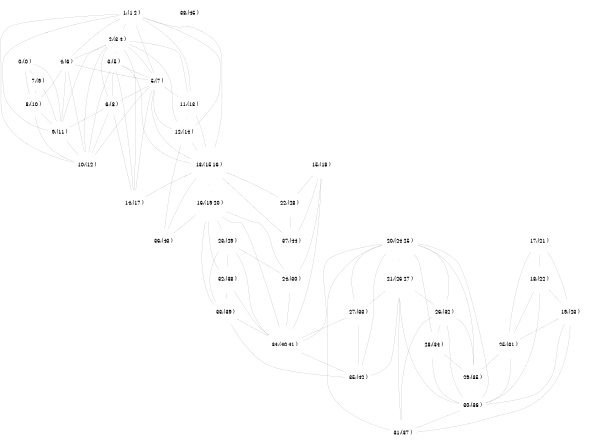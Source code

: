 graph D { 
  randir = LR
  size="4, 3"
  ratio="fill"
  edge[style="bold",fontsize=200]
  node[shape="circle",fontsize=200]
  0[shape="circle",label="0:(0 )"]
  1[shape="circle",label="1:(1 2 )"]
  2[shape="circle",label="2:(3 4 )"]
  3[shape="circle",label="3:(5 )"]
  4[shape="circle",label="4:(6 )"]
  5[shape="circle",label="5:(7 )"]
  6[shape="circle",label="6:(8 )"]
  7[shape="circle",label="7:(9 )"]
  8[shape="circle",label="8:(10 )"]
  9[shape="circle",label="9:(11 )"]
  10[shape="circle",label="10:(12 )"]
  11[shape="circle",label="11:(13 )"]
  12[shape="circle",label="12:(14 )"]
  13[shape="circle",label="13:(15 16 )"]
  14[shape="circle",label="14:(17 )"]
  15[shape="circle",label="15:(18 )"]
  16[shape="circle",label="16:(19 20 )"]
  17[shape="circle",label="17:(21 )"]
  18[shape="circle",label="18:(22 )"]
  19[shape="circle",label="19:(23 )"]
  20[shape="circle",label="20:(24 25 )"]
  21[shape="circle",label="21:(26 27 )"]
  22[shape="circle",label="22:(28 )"]
  23[shape="circle",label="23:(29 )"]
  24[shape="circle",label="24:(30 )"]
  25[shape="circle",label="25:(31 )"]
  26[shape="circle",label="26:(32 )"]
  27[shape="circle",label="27:(33 )"]
  28[shape="circle",label="28:(34 )"]
  29[shape="circle",label="29:(35 )"]
  30[shape="circle",label="30:(36 )"]
  31[shape="circle",label="31:(37 )"]
  32[shape="circle",label="32:(38 )"]
  33[shape="circle",label="33:(39 )"]
  34[shape="circle",label="34:(40 41 )"]
  35[shape="circle",label="35:(42 )"]
  36[shape="circle",label="36:(43 )"]
  37[shape="circle",label="37:(44 )"]
  38[shape="circle",label="38:(45 )"]
  0--7[color="black",style="solid",penwidth=3]
  0--8[color="black",style="solid",penwidth=3]
  0--9[color="black",style="solid",penwidth=3]
  1--2[color="black",style="solid",penwidth=3]
  1--4[color="black",style="solid",penwidth=3]
  1--5[color="black",style="solid",penwidth=3]
  1--9[color="black",style="solid",penwidth=3]
  1--10[color="black",style="solid",penwidth=3]
  1--11[color="black",style="solid",penwidth=3]
  1--12[color="black",style="solid",penwidth=3]
  1--13[color="black",style="solid",penwidth=3]
  2--3[color="black",style="solid",penwidth=3]
  2--4[color="black",style="solid",penwidth=3]
  2--5[color="black",style="solid",penwidth=3]
  2--6[color="black",style="solid",penwidth=3]
  2--9[color="black",style="solid",penwidth=3]
  2--10[color="black",style="solid",penwidth=3]
  2--11[color="black",style="solid",penwidth=3]
  2--14[color="black",style="solid",penwidth=3]
  2--12[color="black",style="solid",penwidth=3]
  3--5[color="black",style="solid",penwidth=3]
  3--6[color="black",style="solid",penwidth=3]
  3--10[color="black",style="solid",penwidth=3]
  3--13[color="black",style="solid",penwidth=3]
  3--14[color="black",style="solid",penwidth=3]
  4--5[color="black",style="solid",penwidth=3]
  4--8[color="black",style="solid",penwidth=3]
  4--9[color="black",style="solid",penwidth=3]
  4--10[color="black",style="solid",penwidth=3]
  5--6[color="black",style="solid",penwidth=3]
  5--10[color="black",style="solid",penwidth=3]
  5--11[color="black",style="solid",penwidth=3]
  5--12[color="black",style="solid",penwidth=3]
  5--13[color="black",style="solid",penwidth=3]
  5--14[color="black",style="solid",penwidth=3]
  6--9[color="black",style="solid",penwidth=3]
  6--10[color="black",style="solid",penwidth=3]
  6--14[color="black",style="solid",penwidth=3]
  7--8[color="black",style="solid",penwidth=3]
  7--9[color="black",style="solid",penwidth=3]
  8--9[color="black",style="solid",penwidth=3]
  8--10[color="black",style="solid",penwidth=3]
  9--10[color="black",style="solid",penwidth=3]
  11--12[color="black",style="solid",penwidth=3]
  11--13[color="black",style="solid",penwidth=3]
  12--13[color="black",style="solid",penwidth=3]
  12--36[color="black",style="solid",penwidth=3]
  13--14[color="black",style="solid",penwidth=3]
  13--22[color="black",style="solid",penwidth=3]
  13--37[color="black",style="solid",penwidth=3]
  13--16[color="black",style="solid",penwidth=3]
  13--36[color="black",style="solid",penwidth=3]
  15--22[color="black",style="solid",penwidth=3]
  15--24[color="black",style="solid",penwidth=3]
  15--34[color="black",style="solid",penwidth=3]
  15--37[color="black",style="solid",penwidth=3]
  16--23[color="black",style="solid",penwidth=3]
  16--24[color="black",style="solid",penwidth=3]
  16--32[color="black",style="solid",penwidth=3]
  16--36[color="black",style="solid",penwidth=3]
  16--33[color="black",style="solid",penwidth=3]
  16--34[color="black",style="solid",penwidth=3]
  17--18[color="black",style="solid",penwidth=3]
  17--19[color="black",style="solid",penwidth=3]
  17--25[color="black",style="solid",penwidth=3]
  18--19[color="black",style="solid",penwidth=3]
  18--25[color="black",style="solid",penwidth=3]
  18--30[color="black",style="solid",penwidth=3]
  19--25[color="black",style="solid",penwidth=3]
  19--30[color="black",style="solid",penwidth=3]
  19--31[color="black",style="solid",penwidth=3]
  20--21[color="black",style="solid",penwidth=3]
  20--27[color="black",style="solid",penwidth=3]
  20--34[color="black",style="solid",penwidth=3]
  20--35[color="black",style="solid",penwidth=3]
  20--26[color="black",style="solid",penwidth=3]
  20--28[color="black",style="solid",penwidth=3]
  20--29[color="black",style="solid",penwidth=3]
  20--30[color="black",style="solid",penwidth=3]
  20--31[color="black",style="solid",penwidth=3]
  21--26[color="black",style="solid",penwidth=3]
  21--27[color="black",style="solid",penwidth=3]
  21--31[color="black",style="solid",penwidth=3]
  21--35[color="black",style="solid",penwidth=3]
  21--30[color="black",style="solid",penwidth=3]
  22--37[color="black",style="solid",penwidth=3]
  23--24[color="black",style="solid",penwidth=3]
  23--32[color="black",style="solid",penwidth=3]
  23--33[color="black",style="solid",penwidth=3]
  23--34[color="black",style="solid",penwidth=3]
  24--34[color="black",style="solid",penwidth=3]
  25--29[color="black",style="solid",penwidth=3]
  25--30[color="black",style="solid",penwidth=3]
  26--28[color="black",style="solid",penwidth=3]
  26--29[color="black",style="solid",penwidth=3]
  26--30[color="black",style="solid",penwidth=3]
  26--31[color="black",style="solid",penwidth=3]
  27--34[color="black",style="solid",penwidth=3]
  27--35[color="black",style="solid",penwidth=3]
  28--29[color="black",style="solid",penwidth=3]
  28--30[color="black",style="solid",penwidth=3]
  29--30[color="black",style="solid",penwidth=3]
  30--31[color="black",style="solid",penwidth=3]
  32--33[color="black",style="solid",penwidth=3]
  32--34[color="black",style="solid",penwidth=3]
  33--34[color="black",style="solid",penwidth=3]
  33--35[color="black",style="solid",penwidth=3]
  34--35[color="black",style="solid",penwidth=3]
}